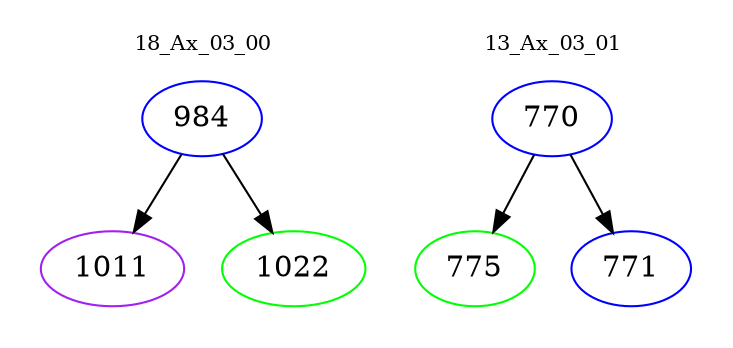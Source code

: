 digraph{
subgraph cluster_0 {
color = white
label = "18_Ax_03_00";
fontsize=10;
T0_984 [label="984", color="blue"]
T0_984 -> T0_1011 [color="black"]
T0_1011 [label="1011", color="purple"]
T0_984 -> T0_1022 [color="black"]
T0_1022 [label="1022", color="green"]
}
subgraph cluster_1 {
color = white
label = "13_Ax_03_01";
fontsize=10;
T1_770 [label="770", color="blue"]
T1_770 -> T1_775 [color="black"]
T1_775 [label="775", color="green"]
T1_770 -> T1_771 [color="black"]
T1_771 [label="771", color="blue"]
}
}
